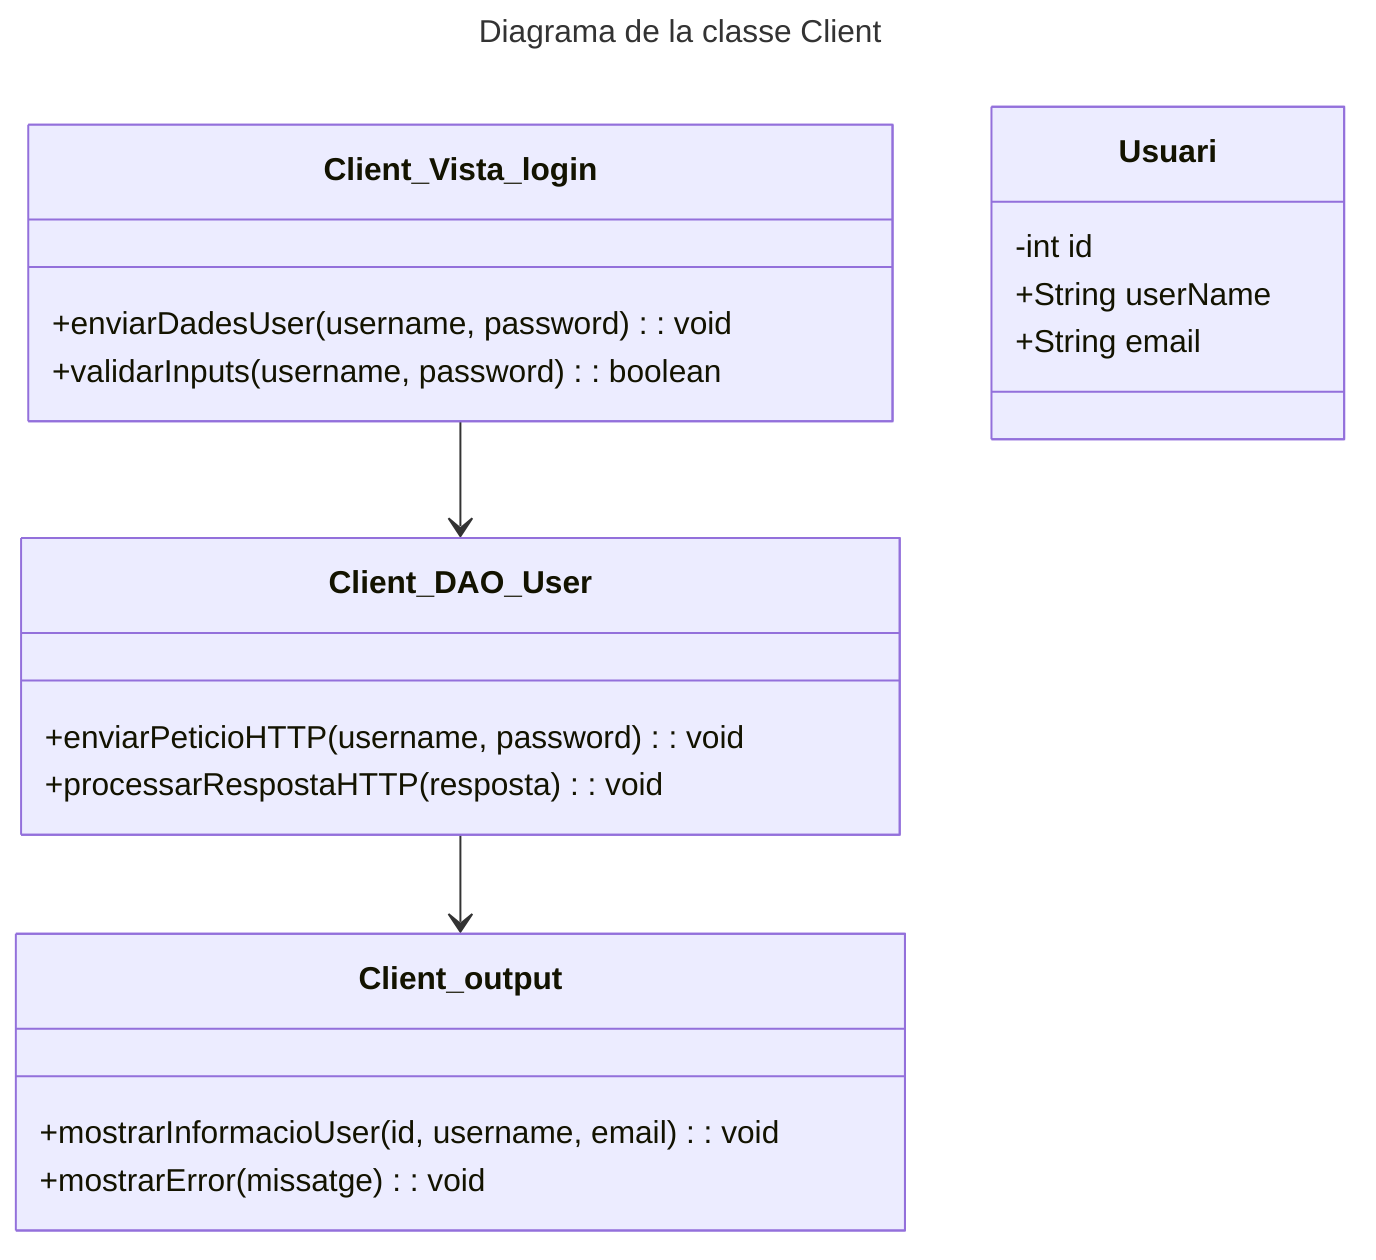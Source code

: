 ---
title: Diagrama de la classe Client
---
classDiagram
    %% Client_Vista_login "" --> Client_DAO_User
    %% Client_DAO_User ""--> Servidor
    %% Client_DAO_User ""--> Client_output
    %% Servidor ""--> Client_DAO_User
    %% Client_output

    %% class Client_Vista_login{
    %%     +enviarDadeUser(username):
    %% }

    %% class Client_DAO_User{
    %%     -int id
    %%     +String userName
    %%     -String password
    %%     -String email
    %%     +peticióHTTP(username): void
    %%     +respostaHTTP(username): void
    %% }
    
    %% class Client_output{
    %%     +mostrarInformacióUser(): void
    %% }
    Client_Vista_login --> Client_DAO_User
    Client_DAO_User --> Client_output
    
    class Client_Vista_login{
        +enviarDadesUser(username, password): void
        +validarInputs(username, password): boolean
    }

    class Client_DAO_User{
        +enviarPeticioHTTP(username, password): void
        +processarRespostaHTTP(resposta): void
    }
    
    class Client_output{
        +mostrarInformacioUser(id, username, email): void
        +mostrarError(missatge): void
    }

    %% Classe opcional per representar l'usuari
    class Usuari{
        -int id
        +String userName
        +String email
    }